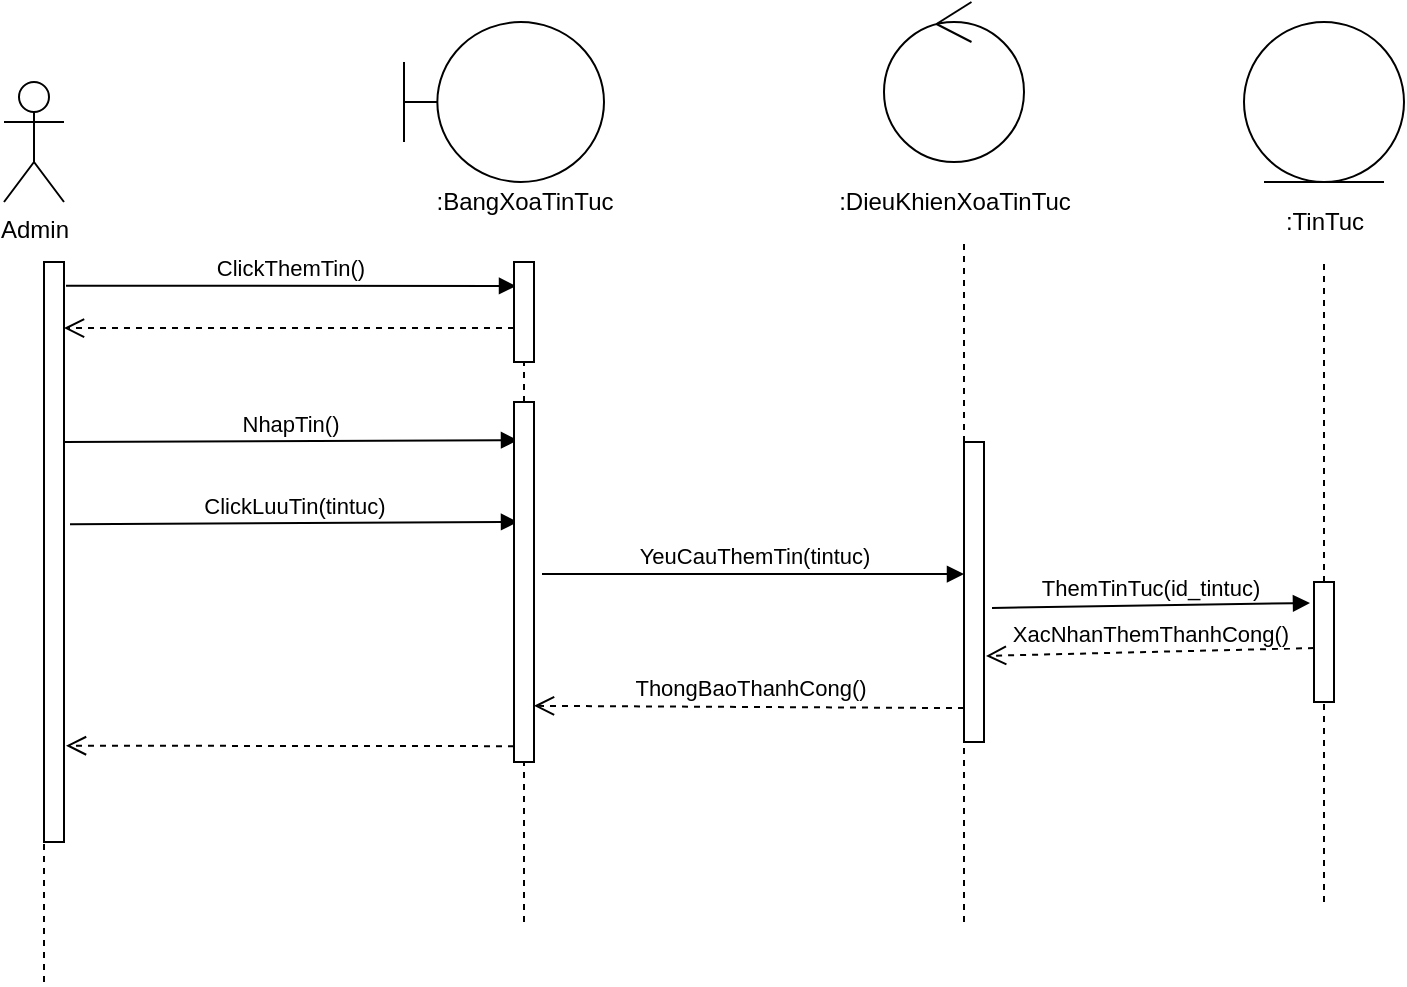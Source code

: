 <mxfile version="13.10.9" type="device"><diagram id="GMWnYlgjIEC_lPVoAoe4" name="Page-1"><mxGraphModel dx="1038" dy="1744" grid="1" gridSize="10" guides="1" tooltips="1" connect="1" arrows="1" fold="1" page="1" pageScale="1" pageWidth="827" pageHeight="1169" math="0" shadow="0"><root><mxCell id="0"/><mxCell id="1" parent="0"/><mxCell id="SrzWHEiJfFnHLyrkSpdm-1" value="ClickThemTin()" style="html=1;verticalAlign=bottom;endArrow=block;exitX=1.1;exitY=0.041;exitDx=0;exitDy=0;exitPerimeter=0;entryX=0.1;entryY=0.24;entryDx=0;entryDy=0;entryPerimeter=0;" edge="1" parent="1" source="SrzWHEiJfFnHLyrkSpdm-15" target="SrzWHEiJfFnHLyrkSpdm-13"><mxGeometry width="80" relative="1" as="geometry"><mxPoint x="97" y="123.93" as="sourcePoint"/><mxPoint x="289.5" y="123.93" as="targetPoint"/></mxGeometry></mxCell><mxCell id="SrzWHEiJfFnHLyrkSpdm-2" value="" style="html=1;verticalAlign=bottom;endArrow=open;dashed=1;endSize=8;entryX=1;entryY=0.114;entryDx=0;entryDy=0;entryPerimeter=0;exitX=0;exitY=0.66;exitDx=0;exitDy=0;exitPerimeter=0;" edge="1" parent="1" source="SrzWHEiJfFnHLyrkSpdm-13" target="SrzWHEiJfFnHLyrkSpdm-15"><mxGeometry relative="1" as="geometry"><mxPoint x="289.5" y="145.1" as="sourcePoint"/><mxPoint x="95" y="145.1" as="targetPoint"/></mxGeometry></mxCell><mxCell id="SrzWHEiJfFnHLyrkSpdm-3" value="NhapTin()" style="html=1;verticalAlign=bottom;endArrow=block;exitX=1;exitY=0.345;exitDx=0;exitDy=0;exitPerimeter=0;entryX=0.2;entryY=0.106;entryDx=0;entryDy=0;entryPerimeter=0;" edge="1" parent="1" target="SrzWHEiJfFnHLyrkSpdm-16"><mxGeometry width="80" relative="1" as="geometry"><mxPoint x="90" y="210.05" as="sourcePoint"/><mxPoint x="285" y="210" as="targetPoint"/></mxGeometry></mxCell><mxCell id="SrzWHEiJfFnHLyrkSpdm-4" value="ClickLuuTin(tintuc)" style="html=1;verticalAlign=bottom;endArrow=block;exitX=1.3;exitY=0.452;exitDx=0;exitDy=0;exitPerimeter=0;entryX=0.2;entryY=0.333;entryDx=0;entryDy=0;entryPerimeter=0;" edge="1" parent="1" source="SrzWHEiJfFnHLyrkSpdm-15" target="SrzWHEiJfFnHLyrkSpdm-16"><mxGeometry width="80" relative="1" as="geometry"><mxPoint x="95" y="250.95" as="sourcePoint"/><mxPoint x="289.5" y="250.95" as="targetPoint"/></mxGeometry></mxCell><mxCell id="SrzWHEiJfFnHLyrkSpdm-5" value="YeuCauThemTin(tintuc)" style="html=1;verticalAlign=bottom;endArrow=block;exitX=1.4;exitY=0.478;exitDx=0;exitDy=0;exitPerimeter=0;" edge="1" parent="1" source="SrzWHEiJfFnHLyrkSpdm-16" target="SrzWHEiJfFnHLyrkSpdm-20"><mxGeometry width="80" relative="1" as="geometry"><mxPoint x="370" y="280" as="sourcePoint"/><mxPoint x="520" y="280" as="targetPoint"/></mxGeometry></mxCell><mxCell id="SrzWHEiJfFnHLyrkSpdm-6" value="ThongBaoThanhCong()" style="html=1;verticalAlign=bottom;endArrow=open;dashed=1;endSize=8;exitX=0;exitY=0.887;exitDx=0;exitDy=0;exitPerimeter=0;entryX=1;entryY=0.844;entryDx=0;entryDy=0;entryPerimeter=0;" edge="1" parent="1" source="SrzWHEiJfFnHLyrkSpdm-20" target="SrzWHEiJfFnHLyrkSpdm-16"><mxGeometry relative="1" as="geometry"><mxPoint x="528" y="331.04" as="sourcePoint"/><mxPoint x="360" y="331" as="targetPoint"/></mxGeometry></mxCell><mxCell id="SrzWHEiJfFnHLyrkSpdm-7" value=":BangXoaTinTuc" style="text;html=1;align=center;verticalAlign=middle;resizable=0;points=[];autosize=1;" vertex="1" parent="1"><mxGeometry x="270" y="80" width="100" height="20" as="geometry"/></mxCell><mxCell id="SrzWHEiJfFnHLyrkSpdm-8" value=":DieuKhienXoaTinTuc" style="text;html=1;align=center;verticalAlign=middle;resizable=0;points=[];autosize=1;" vertex="1" parent="1"><mxGeometry x="470" y="80" width="130" height="20" as="geometry"/></mxCell><mxCell id="SrzWHEiJfFnHLyrkSpdm-9" value="Admin" style="shape=umlActor;verticalLabelPosition=bottom;verticalAlign=top;html=1;outlineConnect=0;" vertex="1" parent="1"><mxGeometry x="60" y="30" width="30" height="60" as="geometry"/></mxCell><mxCell id="SrzWHEiJfFnHLyrkSpdm-10" value="" style="endArrow=none;dashed=1;html=1;" edge="1" parent="1"><mxGeometry width="50" height="50" relative="1" as="geometry"><mxPoint x="80" y="480" as="sourcePoint"/><mxPoint x="80" y="120" as="targetPoint"/></mxGeometry></mxCell><mxCell id="SrzWHEiJfFnHLyrkSpdm-11" value="" style="shape=umlBoundary;whiteSpace=wrap;html=1;" vertex="1" parent="1"><mxGeometry x="260" width="100" height="80" as="geometry"/></mxCell><mxCell id="SrzWHEiJfFnHLyrkSpdm-12" value="" style="endArrow=none;dashed=1;html=1;" edge="1" parent="1" source="SrzWHEiJfFnHLyrkSpdm-13"><mxGeometry width="50" height="50" relative="1" as="geometry"><mxPoint x="319.5" y="380" as="sourcePoint"/><mxPoint x="319.5" y="120" as="targetPoint"/></mxGeometry></mxCell><mxCell id="SrzWHEiJfFnHLyrkSpdm-13" value="" style="html=1;points=[];perimeter=orthogonalPerimeter;" vertex="1" parent="1"><mxGeometry x="315" y="120" width="10" height="50" as="geometry"/></mxCell><mxCell id="SrzWHEiJfFnHLyrkSpdm-14" value="" style="endArrow=none;dashed=1;html=1;" edge="1" parent="1" source="SrzWHEiJfFnHLyrkSpdm-16" target="SrzWHEiJfFnHLyrkSpdm-13"><mxGeometry width="50" height="50" relative="1" as="geometry"><mxPoint x="319.5" y="380" as="sourcePoint"/><mxPoint x="319.5" y="120" as="targetPoint"/></mxGeometry></mxCell><mxCell id="SrzWHEiJfFnHLyrkSpdm-15" value="" style="html=1;points=[];perimeter=orthogonalPerimeter;" vertex="1" parent="1"><mxGeometry x="80" y="120" width="10" height="290" as="geometry"/></mxCell><mxCell id="SrzWHEiJfFnHLyrkSpdm-16" value="" style="html=1;points=[];perimeter=orthogonalPerimeter;" vertex="1" parent="1"><mxGeometry x="315" y="190" width="10" height="180" as="geometry"/></mxCell><mxCell id="SrzWHEiJfFnHLyrkSpdm-17" value="" style="endArrow=none;dashed=1;html=1;" edge="1" parent="1" target="SrzWHEiJfFnHLyrkSpdm-16"><mxGeometry width="50" height="50" relative="1" as="geometry"><mxPoint x="320" y="450" as="sourcePoint"/><mxPoint x="319.5" y="170" as="targetPoint"/></mxGeometry></mxCell><mxCell id="SrzWHEiJfFnHLyrkSpdm-18" value="" style="ellipse;shape=umlControl;whiteSpace=wrap;html=1;" vertex="1" parent="1"><mxGeometry x="500" y="-10.0" width="70" height="80" as="geometry"/></mxCell><mxCell id="SrzWHEiJfFnHLyrkSpdm-19" value="" style="endArrow=none;dashed=1;html=1;" edge="1" parent="1"><mxGeometry width="50" height="50" relative="1" as="geometry"><mxPoint x="540" y="450" as="sourcePoint"/><mxPoint x="540" y="110" as="targetPoint"/></mxGeometry></mxCell><mxCell id="SrzWHEiJfFnHLyrkSpdm-20" value="" style="html=1;points=[];perimeter=orthogonalPerimeter;" vertex="1" parent="1"><mxGeometry x="540" y="210" width="10" height="150" as="geometry"/></mxCell><mxCell id="SrzWHEiJfFnHLyrkSpdm-21" value="" style="html=1;verticalAlign=bottom;endArrow=open;dashed=1;endSize=8;exitX=0;exitY=0.956;exitDx=0;exitDy=0;exitPerimeter=0;entryX=1.1;entryY=0.834;entryDx=0;entryDy=0;entryPerimeter=0;" edge="1" parent="1" source="SrzWHEiJfFnHLyrkSpdm-16" target="SrzWHEiJfFnHLyrkSpdm-15"><mxGeometry relative="1" as="geometry"><mxPoint x="220" y="360" as="sourcePoint"/><mxPoint x="85" y="350" as="targetPoint"/></mxGeometry></mxCell><mxCell id="SrzWHEiJfFnHLyrkSpdm-22" value="" style="ellipse;shape=umlEntity;whiteSpace=wrap;html=1;" vertex="1" parent="1"><mxGeometry x="680" width="80" height="80" as="geometry"/></mxCell><mxCell id="SrzWHEiJfFnHLyrkSpdm-23" value=":TinTuc" style="text;html=1;align=center;verticalAlign=middle;resizable=0;points=[];autosize=1;" vertex="1" parent="1"><mxGeometry x="695" y="90" width="50" height="20" as="geometry"/></mxCell><mxCell id="SrzWHEiJfFnHLyrkSpdm-24" value="" style="endArrow=none;dashed=1;html=1;" edge="1" parent="1" source="SrzWHEiJfFnHLyrkSpdm-26"><mxGeometry width="50" height="50" relative="1" as="geometry"><mxPoint x="720" y="440" as="sourcePoint"/><mxPoint x="720" y="120" as="targetPoint"/></mxGeometry></mxCell><mxCell id="SrzWHEiJfFnHLyrkSpdm-25" value="ThemTinTuc(id_tintuc)" style="html=1;verticalAlign=bottom;endArrow=block;exitX=1.4;exitY=0.553;exitDx=0;exitDy=0;exitPerimeter=0;entryX=-0.2;entryY=0.175;entryDx=0;entryDy=0;entryPerimeter=0;" edge="1" parent="1" source="SrzWHEiJfFnHLyrkSpdm-20" target="SrzWHEiJfFnHLyrkSpdm-26"><mxGeometry width="80" relative="1" as="geometry"><mxPoint x="370" y="250" as="sourcePoint"/><mxPoint x="720" y="285" as="targetPoint"/></mxGeometry></mxCell><mxCell id="SrzWHEiJfFnHLyrkSpdm-26" value="" style="html=1;points=[];perimeter=orthogonalPerimeter;" vertex="1" parent="1"><mxGeometry x="715" y="280" width="10" height="60" as="geometry"/></mxCell><mxCell id="SrzWHEiJfFnHLyrkSpdm-27" value="" style="endArrow=none;dashed=1;html=1;" edge="1" parent="1" target="SrzWHEiJfFnHLyrkSpdm-26"><mxGeometry width="50" height="50" relative="1" as="geometry"><mxPoint x="720" y="440" as="sourcePoint"/><mxPoint x="720" y="120" as="targetPoint"/></mxGeometry></mxCell><mxCell id="SrzWHEiJfFnHLyrkSpdm-28" value="&lt;div&gt;XacNhanThemThanhCong()&lt;/div&gt;" style="html=1;verticalAlign=bottom;endArrow=open;dashed=1;endSize=8;exitX=0;exitY=0.55;exitDx=0;exitDy=0;exitPerimeter=0;entryX=1.1;entryY=0.713;entryDx=0;entryDy=0;entryPerimeter=0;" edge="1" parent="1" source="SrzWHEiJfFnHLyrkSpdm-26" target="SrzWHEiJfFnHLyrkSpdm-20"><mxGeometry relative="1" as="geometry"><mxPoint x="450" y="250" as="sourcePoint"/><mxPoint x="370" y="250" as="targetPoint"/></mxGeometry></mxCell></root></mxGraphModel></diagram></mxfile>